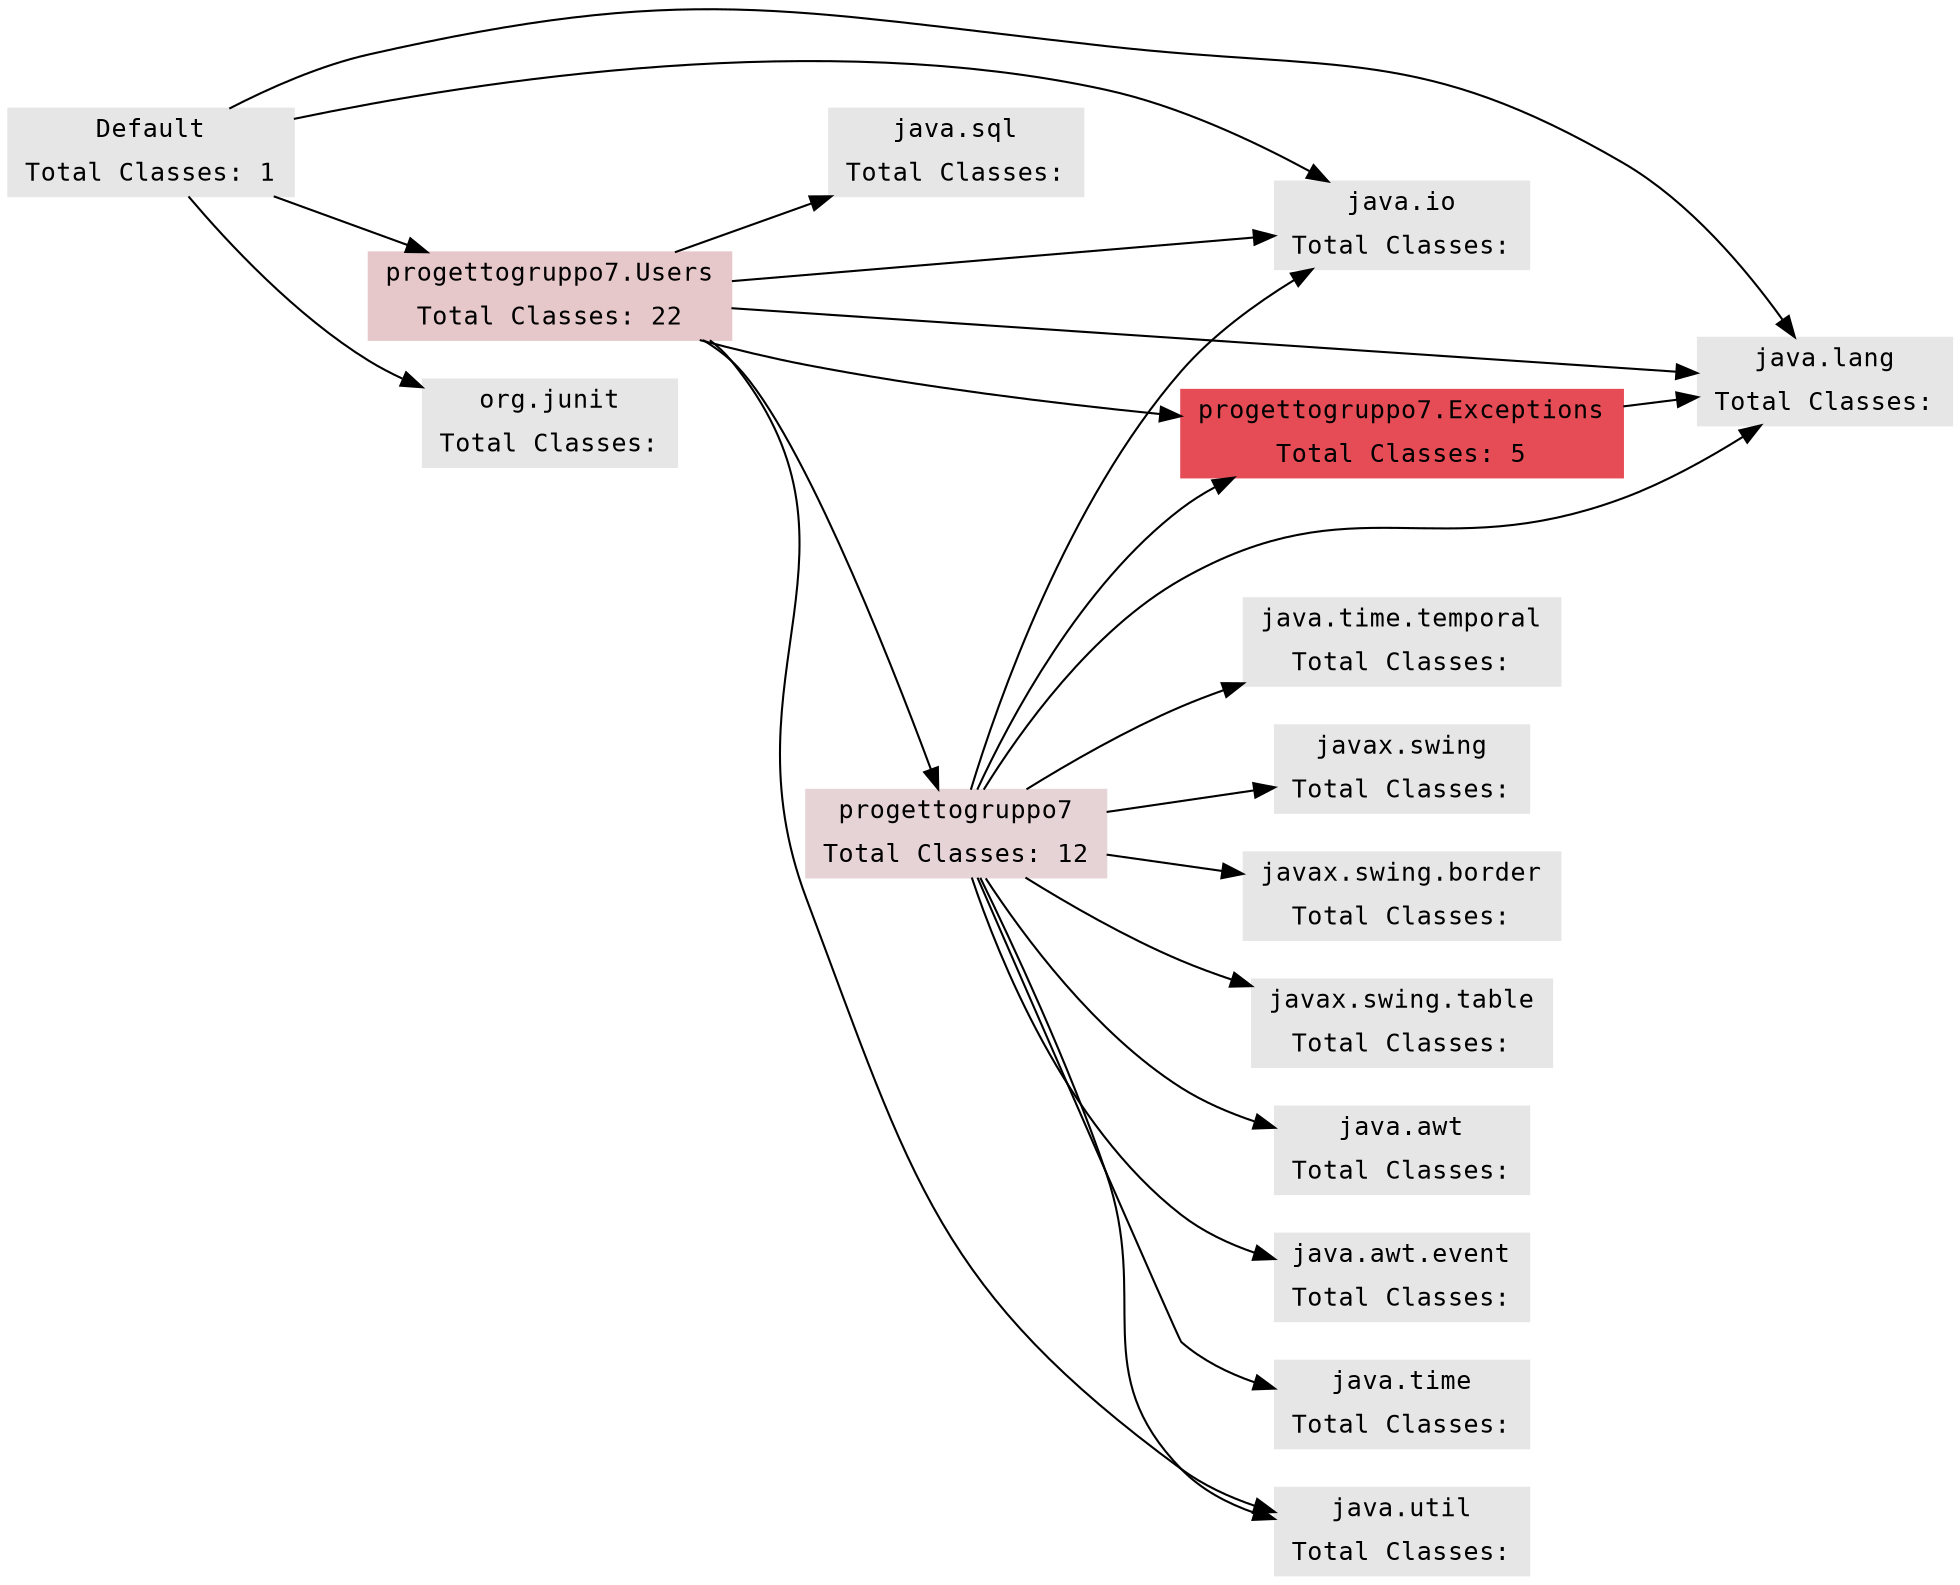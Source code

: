 
digraph g {
        graph [
	    rankdir = "LR"
	];
	node [
	    fontsize = "12"
	    fontname = "Courier"
	    shape = "ellipse"
	];
	edge[];
	"Default" [
        label="Default | Total Classes: 1"
	shape="record"
	color=".99 0 .9"
	style=filled
    ];
    "Default" -> "java.io"
    "Default" -> "java.lang"
    "Default" -> "org.junit"
    "Default" -> "progettogruppo7.Users"
    "java.awt" [
        label="java.awt | Total Classes: "
	shape="record"
	color=".99 0.0 .9"
	style=filled
    ];
    "java.awt.event" [
        label="java.awt.event | Total Classes: "
	shape="record"
	color=".99 0.0 .9"
	style=filled
    ];
    "java.io" [
        label="java.io | Total Classes: "
	shape="record"
	color=".99 0.0 .9"
	style=filled
    ];
    "java.lang" [
        label="java.lang | Total Classes: "
	shape="record"
	color=".99 0.0 .9"
	style=filled
    ];
    "java.sql" [
        label="java.sql | Total Classes: "
	shape="record"
	color=".99 0.0 .9"
	style=filled
    ];
    "java.time" [
        label="java.time | Total Classes: "
	shape="record"
	color=".99 0.0 .9"
	style=filled
    ];
    "java.time.temporal" [
        label="java.time.temporal | Total Classes: "
	shape="record"
	color=".99 0.0 .9"
	style=filled
    ];
    "java.util" [
        label="java.util | Total Classes: "
	shape="record"
	color=".99 0.0 .9"
	style=filled
    ];
    "javax.swing" [
        label="javax.swing | Total Classes: "
	shape="record"
	color=".99 0.0 .9"
	style=filled
    ];
    "javax.swing.border" [
        label="javax.swing.border | Total Classes: "
	shape="record"
	color=".99 0.0 .9"
	style=filled
    ];
    "javax.swing.table" [
        label="javax.swing.table | Total Classes: "
	shape="record"
	color=".99 0.0 .9"
	style=filled
    ];
    "org.junit" [
        label="org.junit | Total Classes: "
	shape="record"
	color=".99 0.0 .9"
	style=filled
    ];
    "progettogruppo7" [
        label="progettogruppo7 | Total Classes: 12"
	shape="record"
	color=".99 0.08 .9"
	style=filled
    ];
    "progettogruppo7" -> "java.awt"
    "progettogruppo7" -> "java.awt.event"
    "progettogruppo7" -> "java.io"
    "progettogruppo7" -> "java.lang"
    "progettogruppo7" -> "java.time"
    "progettogruppo7" -> "java.time.temporal"
    "progettogruppo7" -> "java.util"
    "progettogruppo7" -> "javax.swing"
    "progettogruppo7" -> "javax.swing.border"
    "progettogruppo7" -> "javax.swing.table"
    "progettogruppo7" -> "progettogruppo7.Exceptions"
    "progettogruppo7.Exceptions" [
        label="progettogruppo7.Exceptions | Total Classes: 5"
	shape="record"
	color=".99 0.67 .9"
	style=filled
    ];
    "progettogruppo7.Exceptions" -> "java.lang"
    "progettogruppo7.Users" [
        label="progettogruppo7.Users | Total Classes: 22"
	shape="record"
	color=".99 0.13 .9"
	style=filled
    ];
    "progettogruppo7.Users" -> "java.io"
    "progettogruppo7.Users" -> "java.lang"
    "progettogruppo7.Users" -> "java.sql"
    "progettogruppo7.Users" -> "java.util"
    "progettogruppo7.Users" -> "progettogruppo7"
    "progettogruppo7.Users" -> "progettogruppo7.Exceptions"
    
}
